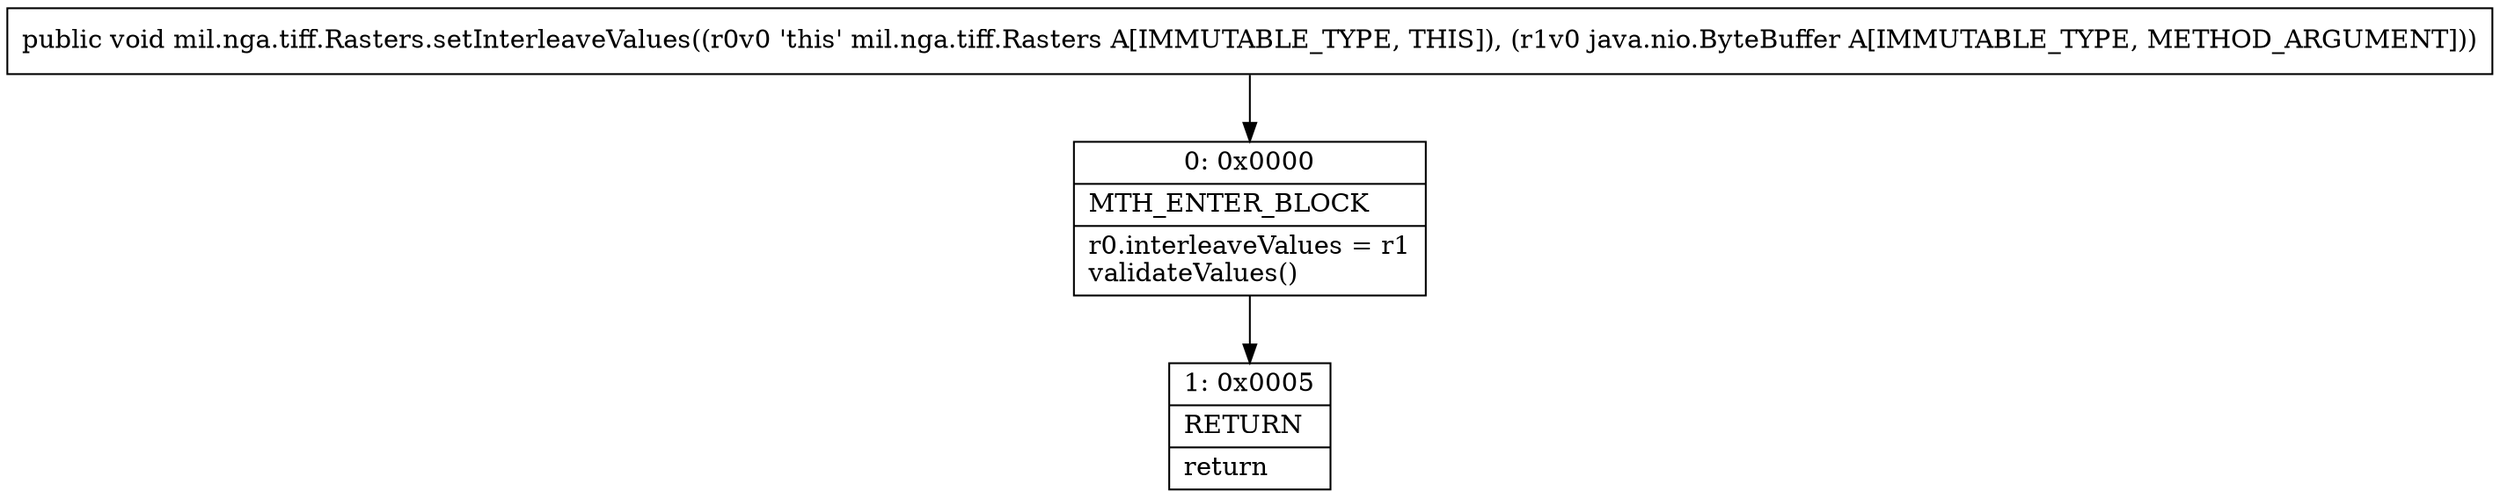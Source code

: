digraph "CFG formil.nga.tiff.Rasters.setInterleaveValues(Ljava\/nio\/ByteBuffer;)V" {
Node_0 [shape=record,label="{0\:\ 0x0000|MTH_ENTER_BLOCK\l|r0.interleaveValues = r1\lvalidateValues()\l}"];
Node_1 [shape=record,label="{1\:\ 0x0005|RETURN\l|return\l}"];
MethodNode[shape=record,label="{public void mil.nga.tiff.Rasters.setInterleaveValues((r0v0 'this' mil.nga.tiff.Rasters A[IMMUTABLE_TYPE, THIS]), (r1v0 java.nio.ByteBuffer A[IMMUTABLE_TYPE, METHOD_ARGUMENT])) }"];
MethodNode -> Node_0;
Node_0 -> Node_1;
}

